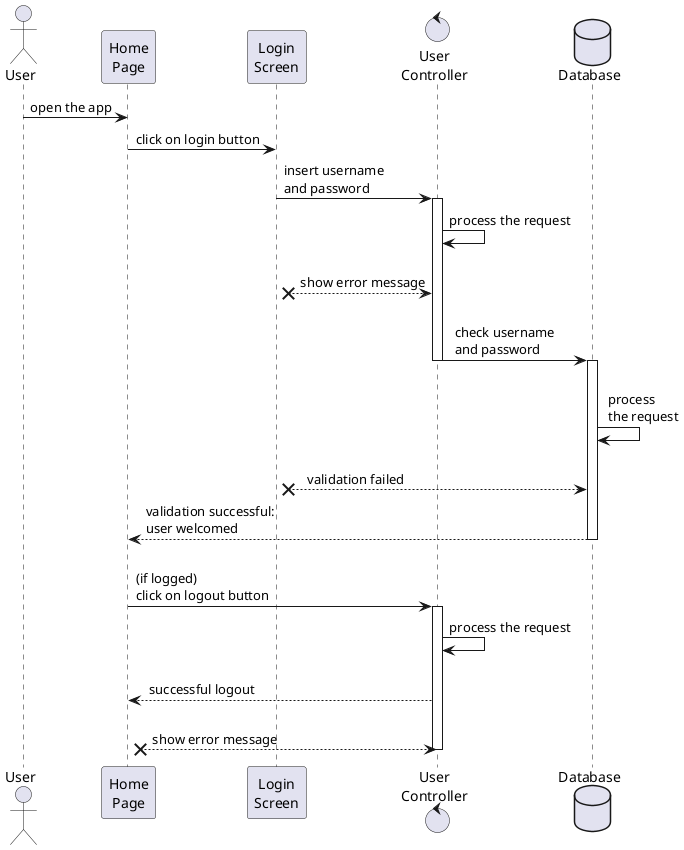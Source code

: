 @startuml Login Sequence Diagram

actor User
participant "Home\nPage" as HomePage
participant "Login\nScreen" as LoginScreen
control "User\nController" as UserController
database Database

User -> HomePage : open the app
HomePage -> LoginScreen : click on login button
LoginScreen -> UserController : insert username \nand password

activate UserController
UserController -> UserController: process the request
LoginScreen x-- UserController: \n  show error message
UserController -> Database : \n   check username\n   and password
deactivate UserController


activate Database
Database -> Database: \n process\n the request
LoginScreen x-- Database: \n    validation failed 
HomePage <-- Database : validation successful:\nuser welcomed
deactivate Database

HomePage -> UserController: \n(if logged)\nclick on logout button

activate UserController
UserController -> UserController: process the request
HomePage <-- UserController: \n successful logout
HomePage x-- UserController: \n  show error message
deactivate UserController

@enduml
